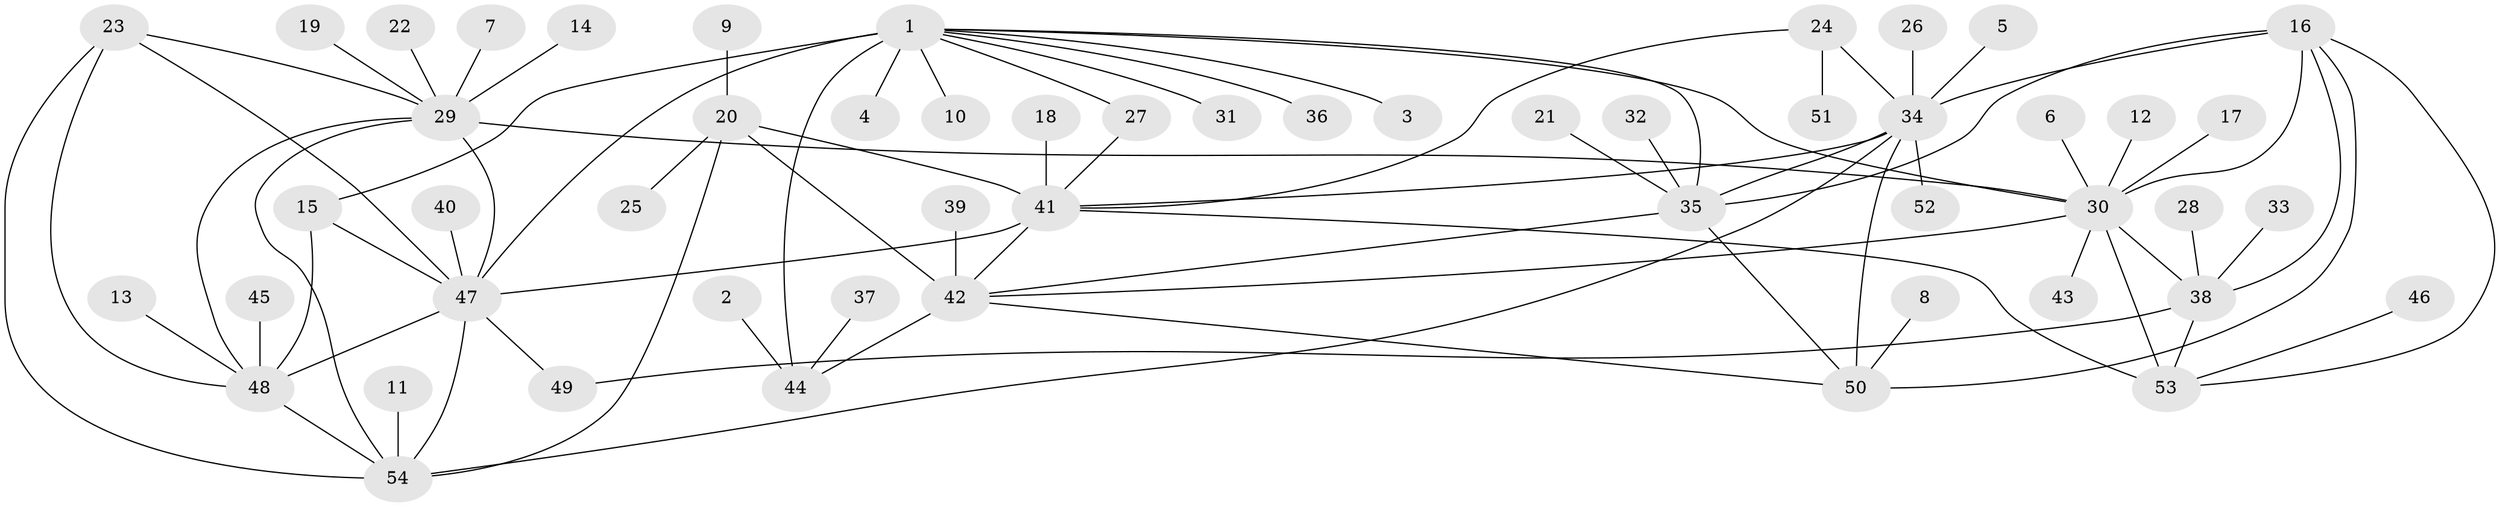// original degree distribution, {7: 0.01834862385321101, 8: 0.03669724770642202, 5: 0.05504587155963303, 9: 0.027522935779816515, 11: 0.027522935779816515, 6: 0.03669724770642202, 10: 0.01834862385321101, 12: 0.009174311926605505, 1: 0.5688073394495413, 2: 0.13761467889908258, 3: 0.05504587155963303, 4: 0.009174311926605505}
// Generated by graph-tools (version 1.1) at 2025/50/03/09/25 03:50:35]
// undirected, 54 vertices, 81 edges
graph export_dot {
graph [start="1"]
  node [color=gray90,style=filled];
  1;
  2;
  3;
  4;
  5;
  6;
  7;
  8;
  9;
  10;
  11;
  12;
  13;
  14;
  15;
  16;
  17;
  18;
  19;
  20;
  21;
  22;
  23;
  24;
  25;
  26;
  27;
  28;
  29;
  30;
  31;
  32;
  33;
  34;
  35;
  36;
  37;
  38;
  39;
  40;
  41;
  42;
  43;
  44;
  45;
  46;
  47;
  48;
  49;
  50;
  51;
  52;
  53;
  54;
  1 -- 3 [weight=1.0];
  1 -- 4 [weight=1.0];
  1 -- 10 [weight=1.0];
  1 -- 15 [weight=1.0];
  1 -- 27 [weight=1.0];
  1 -- 30 [weight=1.0];
  1 -- 31 [weight=1.0];
  1 -- 35 [weight=1.0];
  1 -- 36 [weight=1.0];
  1 -- 44 [weight=4.0];
  1 -- 47 [weight=1.0];
  2 -- 44 [weight=1.0];
  5 -- 34 [weight=1.0];
  6 -- 30 [weight=1.0];
  7 -- 29 [weight=1.0];
  8 -- 50 [weight=1.0];
  9 -- 20 [weight=1.0];
  11 -- 54 [weight=1.0];
  12 -- 30 [weight=1.0];
  13 -- 48 [weight=1.0];
  14 -- 29 [weight=1.0];
  15 -- 47 [weight=1.0];
  15 -- 48 [weight=1.0];
  16 -- 30 [weight=2.0];
  16 -- 34 [weight=2.0];
  16 -- 35 [weight=1.0];
  16 -- 38 [weight=1.0];
  16 -- 50 [weight=1.0];
  16 -- 53 [weight=1.0];
  17 -- 30 [weight=1.0];
  18 -- 41 [weight=1.0];
  19 -- 29 [weight=1.0];
  20 -- 25 [weight=1.0];
  20 -- 41 [weight=3.0];
  20 -- 42 [weight=3.0];
  20 -- 54 [weight=1.0];
  21 -- 35 [weight=1.0];
  22 -- 29 [weight=1.0];
  23 -- 29 [weight=1.0];
  23 -- 47 [weight=1.0];
  23 -- 48 [weight=1.0];
  23 -- 54 [weight=1.0];
  24 -- 34 [weight=1.0];
  24 -- 41 [weight=1.0];
  24 -- 51 [weight=1.0];
  26 -- 34 [weight=1.0];
  27 -- 41 [weight=1.0];
  28 -- 38 [weight=1.0];
  29 -- 30 [weight=1.0];
  29 -- 47 [weight=1.0];
  29 -- 48 [weight=1.0];
  29 -- 54 [weight=1.0];
  30 -- 38 [weight=2.0];
  30 -- 42 [weight=1.0];
  30 -- 43 [weight=1.0];
  30 -- 53 [weight=2.0];
  32 -- 35 [weight=1.0];
  33 -- 38 [weight=1.0];
  34 -- 35 [weight=2.0];
  34 -- 41 [weight=1.0];
  34 -- 50 [weight=2.0];
  34 -- 52 [weight=1.0];
  34 -- 54 [weight=1.0];
  35 -- 42 [weight=1.0];
  35 -- 50 [weight=1.0];
  37 -- 44 [weight=1.0];
  38 -- 49 [weight=1.0];
  38 -- 53 [weight=1.0];
  39 -- 42 [weight=1.0];
  40 -- 47 [weight=1.0];
  41 -- 42 [weight=1.0];
  41 -- 47 [weight=1.0];
  41 -- 53 [weight=1.0];
  42 -- 44 [weight=1.0];
  42 -- 50 [weight=1.0];
  45 -- 48 [weight=1.0];
  46 -- 53 [weight=1.0];
  47 -- 48 [weight=1.0];
  47 -- 49 [weight=1.0];
  47 -- 54 [weight=1.0];
  48 -- 54 [weight=1.0];
}
